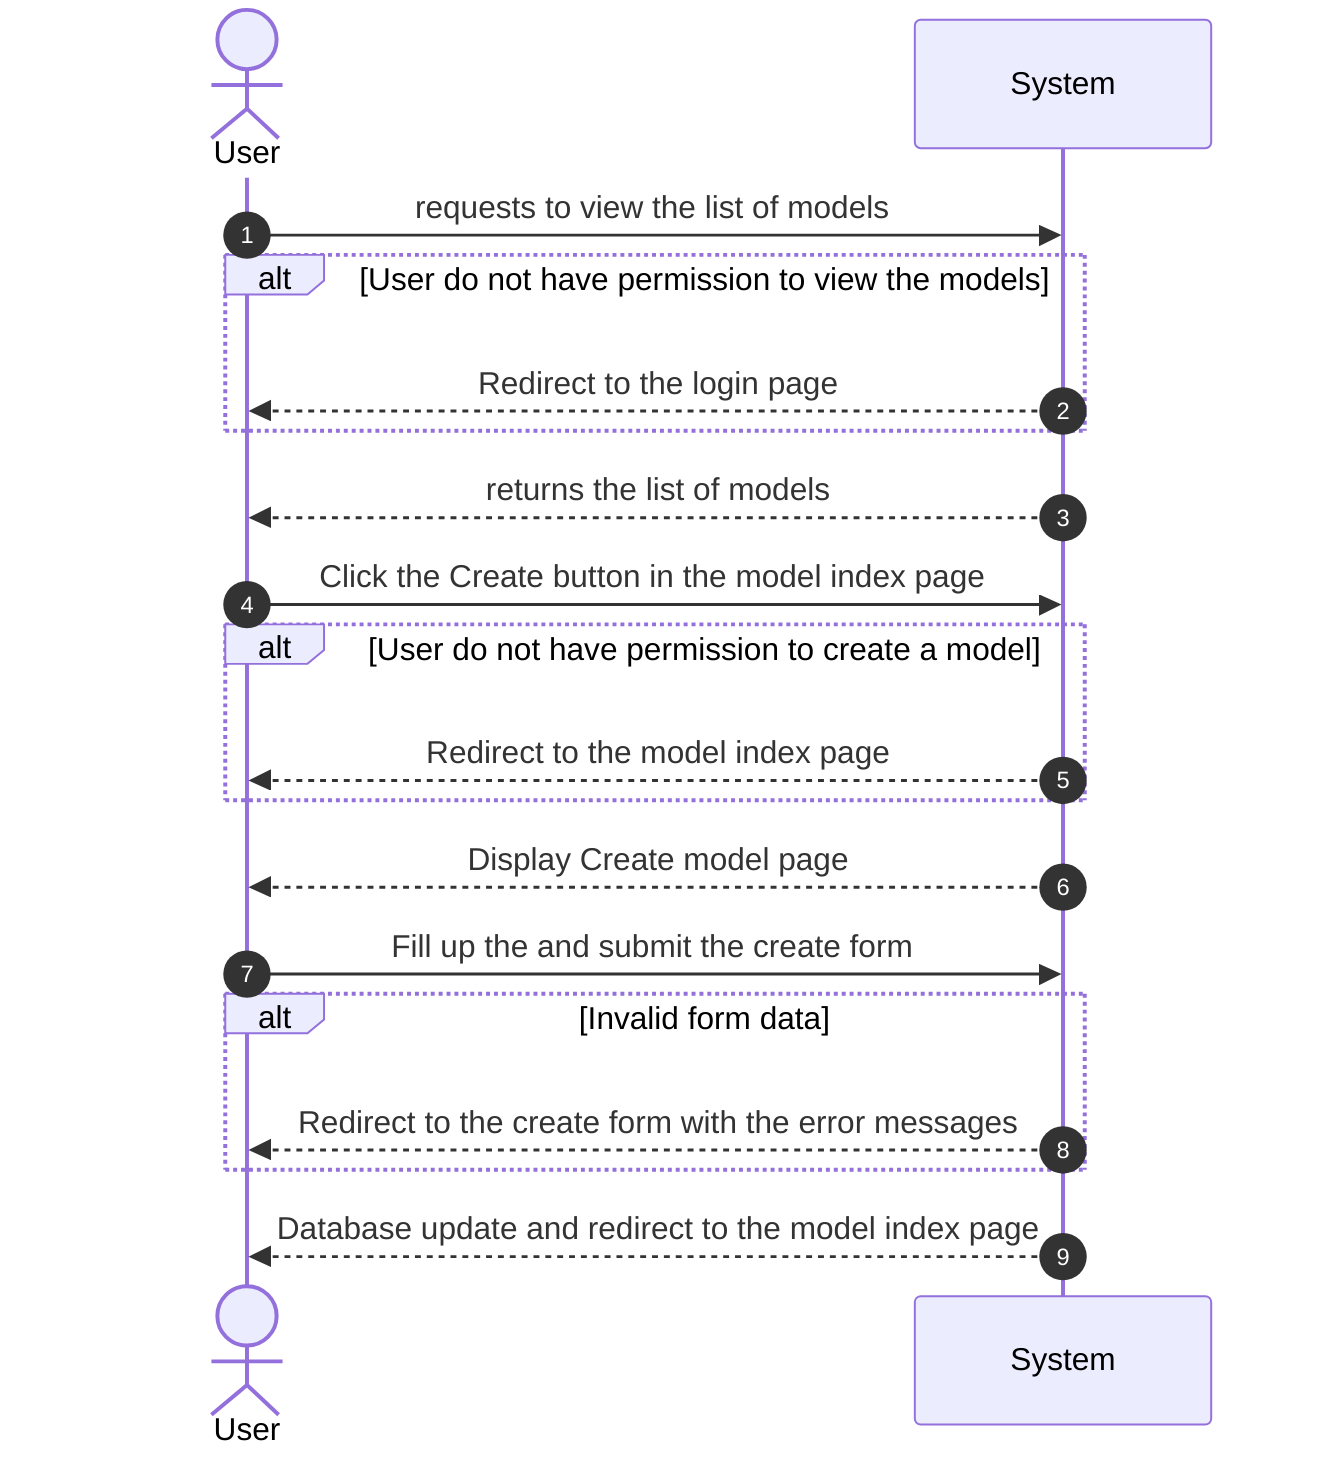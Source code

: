 sequenceDiagram
    autonumber
    actor U as User
    participant S as System

    U->>S: requests to view the list of models
    alt User do not have permission to view the models
    S-->>U: Redirect to the login page
    end
    S-->>U: returns the list of models

    U->>S: Click the Create button in the model index page
    
    alt User do not have permission to create a model
    S-->>U: Redirect to the model index page
    end

    S-->>U: Display Create model page
    U->>S: Fill up the and submit the create form

    alt Invalid form data
    S-->>U: Redirect to the create form with the error messages
    end

    S-->>U: Database update and redirect to the model index page